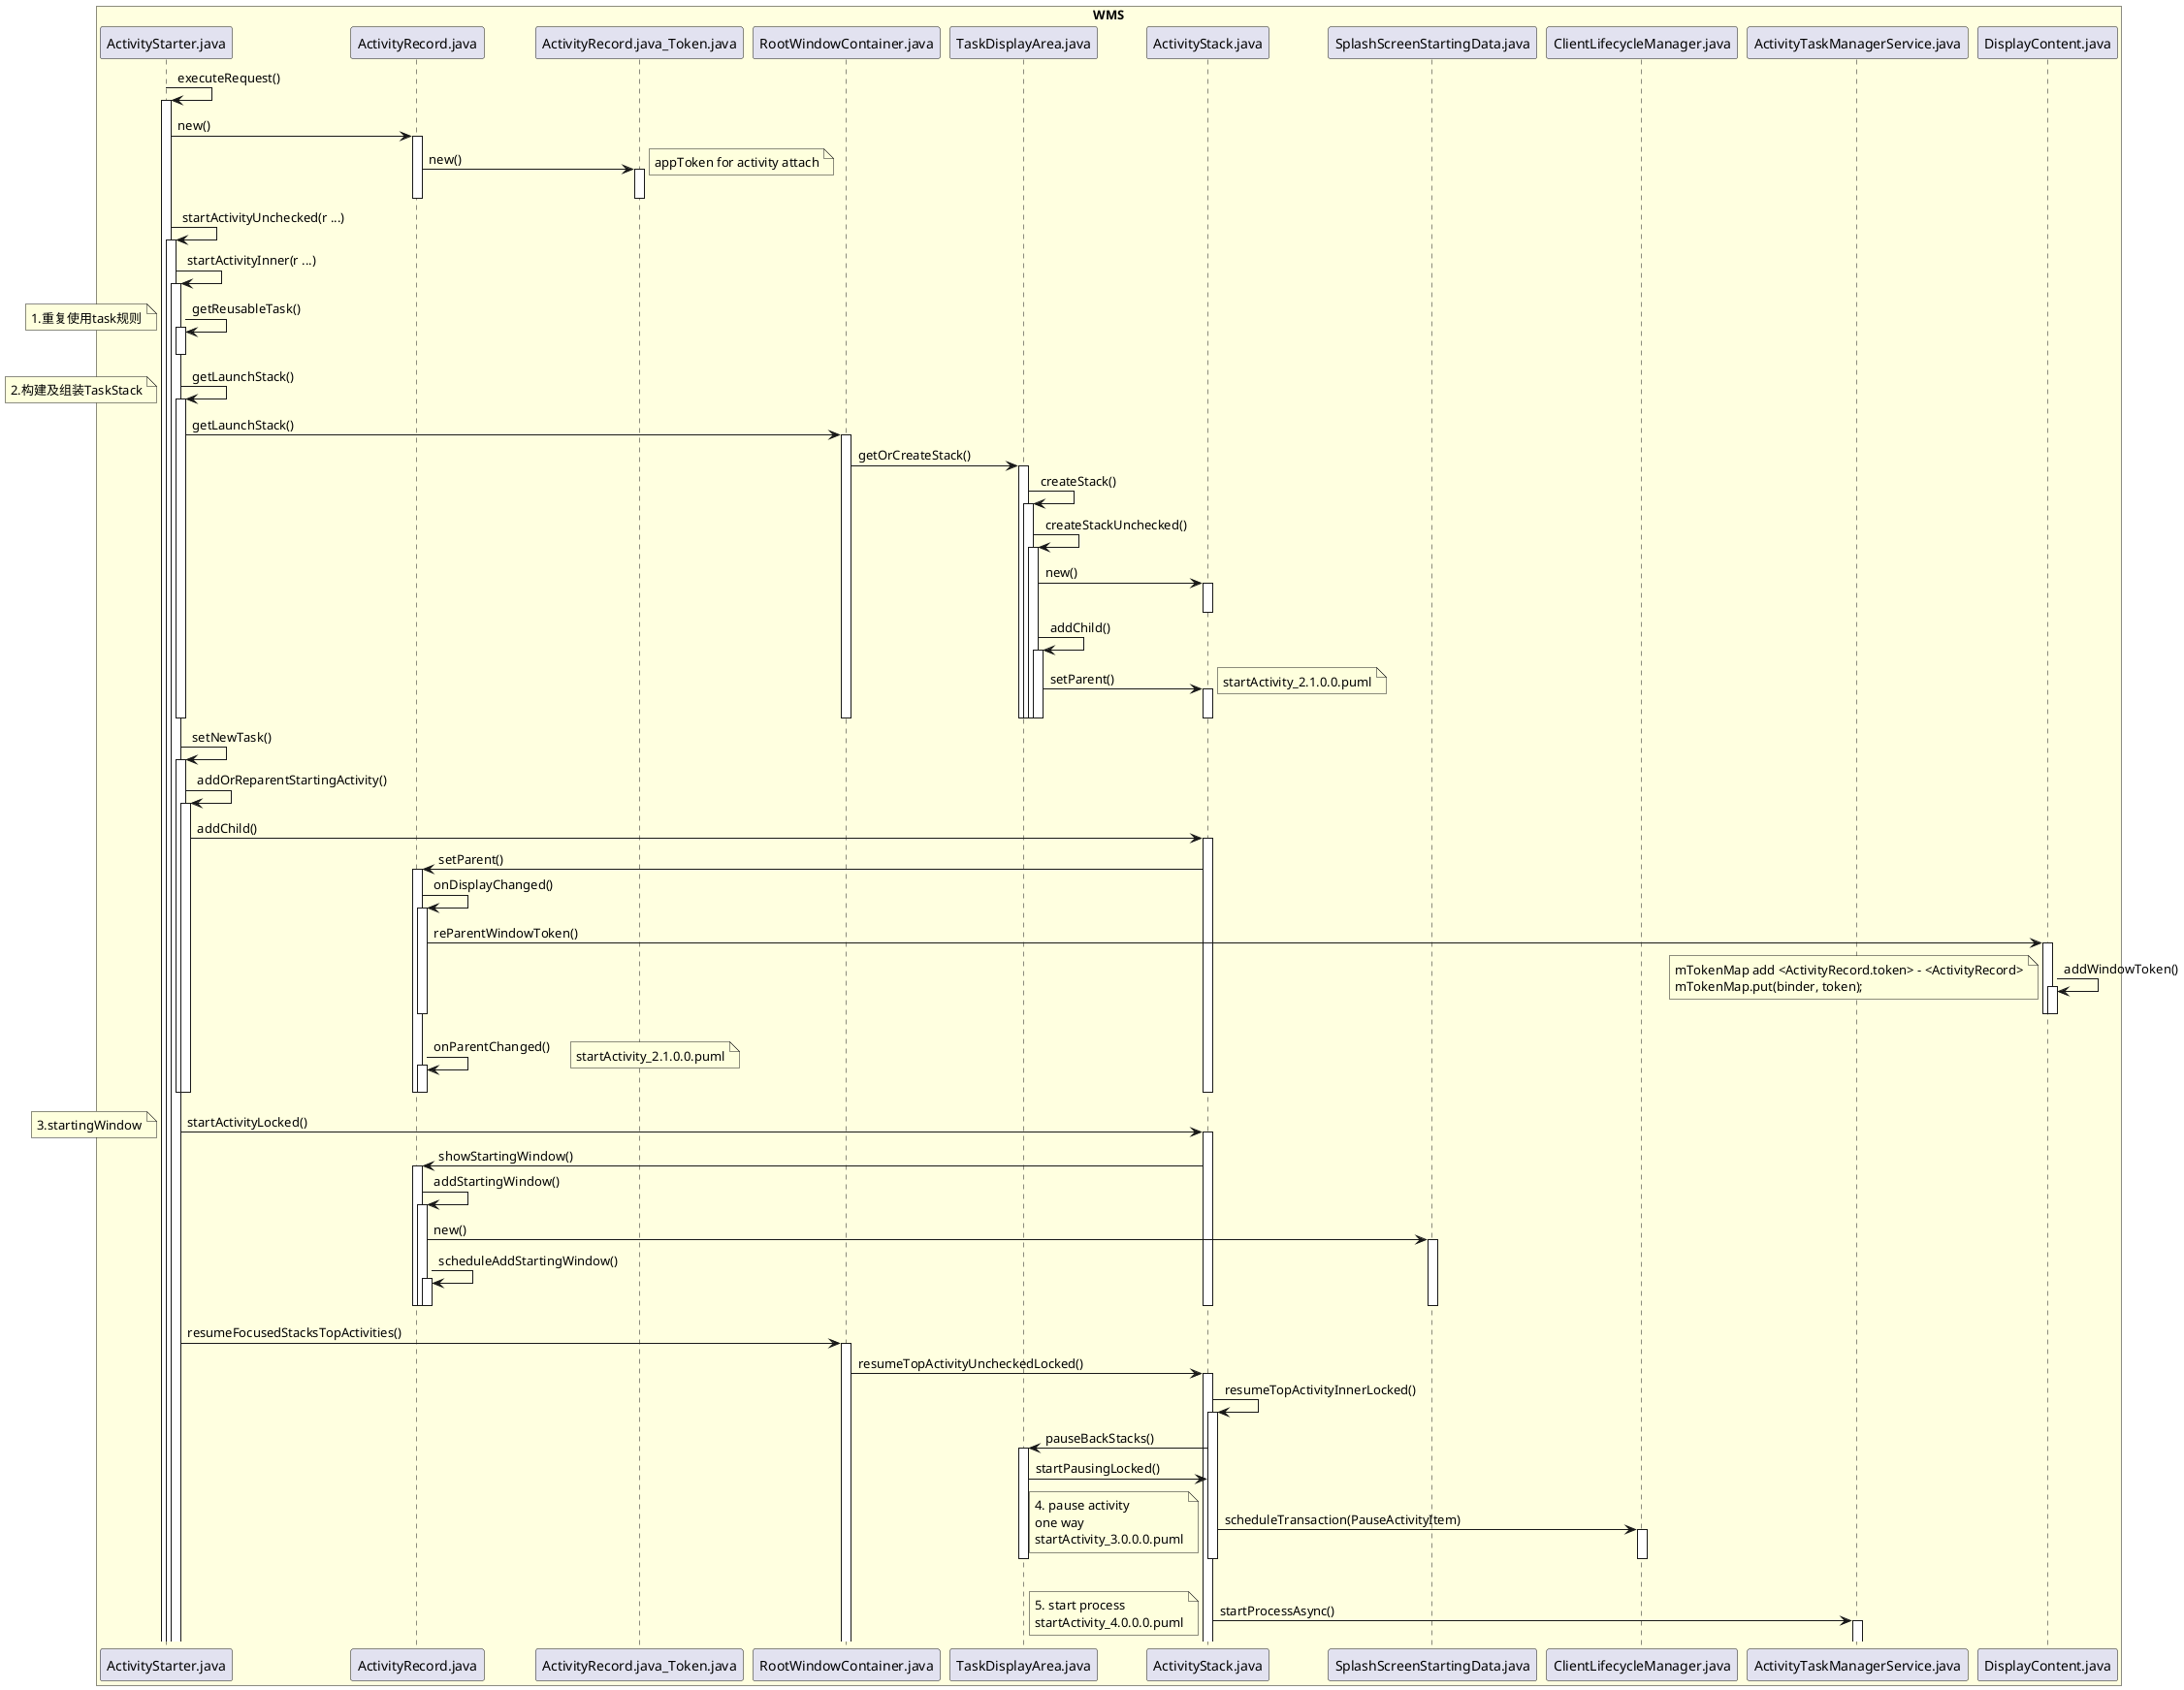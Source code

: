 @startuml

box "WMS"  #LightYellow
participant ActivityStarter.java
participant ActivityRecord.java
participant ActivityRecord.java_Token.java
participant RootWindowContainer.java
participant TaskDisplayArea.java
participant ActivityStack.java
participant SplashScreenStartingData.java
participant ClientLifecycleManager.java
participant ActivityTaskManagerService.java
participant DisplayContent.java

end box

ActivityStarter.java -> ActivityStarter.java: executeRequest()
activate ActivityStarter.java

ActivityStarter.java -> ActivityRecord.java:new()
activate ActivityRecord.java
ActivityRecord.java -> ActivityRecord.java_Token.java:new()
activate ActivityRecord.java_Token.java
deactivate ActivityRecord.java_Token.java
note right: appToken for activity attach
deactivate ActivityRecord.java

ActivityStarter.java -> ActivityStarter.java: startActivityUnchecked(r ...)
activate ActivityStarter.java
ActivityStarter.java -> ActivityStarter.java: startActivityInner(r ...)
activate ActivityStarter.java
ActivityStarter.java -> ActivityStarter.java: getReusableTask()
activate ActivityStarter.java
deactivate ActivityStarter.java
note left:1.重复使用task规则

ActivityStarter.java -> ActivityStarter.java: getLaunchStack()
activate ActivityStarter.java
note left:2.构建及组装TaskStack

ActivityStarter.java -> RootWindowContainer.java: getLaunchStack()
activate RootWindowContainer.java

RootWindowContainer.java -> TaskDisplayArea.java: getOrCreateStack()
activate TaskDisplayArea.java
TaskDisplayArea.java -> TaskDisplayArea.java: createStack()
activate TaskDisplayArea.java
TaskDisplayArea.java -> TaskDisplayArea.java: createStackUnchecked()
activate TaskDisplayArea.java
TaskDisplayArea.java -> ActivityStack.java: new()
activate ActivityStack.java
deactivate ActivityStack.java
TaskDisplayArea.java -> TaskDisplayArea.java: addChild()
activate TaskDisplayArea.java

TaskDisplayArea.java -> ActivityStack.java: setParent()
activate ActivityStack.java
note right
startActivity_2.1.0.0.puml
end note
deactivate ActivityStack.java
deactivate TaskDisplayArea.java
deactivate TaskDisplayArea.java
deactivate TaskDisplayArea.java
deactivate TaskDisplayArea.java
deactivate RootWindowContainer.java
deactivate ActivityStarter.java

ActivityStarter.java -> ActivityStarter.java: setNewTask()
activate ActivityStarter.java
ActivityStarter.java -> ActivityStarter.java: addOrReparentStartingActivity()
activate ActivityStarter.java

ActivityStarter.java -> ActivityStack.java: addChild()
activate ActivityStack.java

ActivityStack.java -> ActivityRecord.java: setParent()
activate ActivityRecord.java
ActivityRecord.java -> ActivityRecord.java: onDisplayChanged()
activate ActivityRecord.java
ActivityRecord.java -> DisplayContent.java: reParentWindowToken()
activate DisplayContent.java
DisplayContent.java -> DisplayContent.java: addWindowToken()
activate DisplayContent.java
deactivate DisplayContent.java
deactivate DisplayContent.java
note left
mTokenMap add <ActivityRecord.token> - <ActivityRecord>
mTokenMap.put(binder, token);
end note
deactivate ActivityRecord.java
ActivityRecord.java -> ActivityRecord.java: onParentChanged()
activate ActivityRecord.java
note right
startActivity_2.1.0.0.puml
end note


deactivate ActivityRecord.java
deactivate ActivityRecord.java
deactivate ActivityStack.java
deactivate ActivityStarter.java
deactivate ActivityStarter.java

ActivityStarter.java -> ActivityStack.java: startActivityLocked()
activate ActivityStack.java
note left: 3.startingWindow
ActivityStack.java -> ActivityRecord.java: showStartingWindow()
activate ActivityRecord.java

ActivityRecord.java -> ActivityRecord.java: addStartingWindow()
activate ActivityRecord.java

ActivityRecord.java -> SplashScreenStartingData.java: new()
activate SplashScreenStartingData.java

ActivityRecord.java -> ActivityRecord.java: scheduleAddStartingWindow()
activate ActivityRecord.java
deactivate ActivityRecord.java
deactivate ActivityRecord.java
deactivate ActivityRecord.java
deactivate ActivityStack.java
deactivate SplashScreenStartingData.java

ActivityStarter.java -> RootWindowContainer.java: resumeFocusedStacksTopActivities()
activate RootWindowContainer.java
RootWindowContainer.java -> ActivityStack.java: resumeTopActivityUncheckedLocked()
activate ActivityStack.java
ActivityStack.java -> ActivityStack.java: resumeTopActivityInnerLocked()
activate ActivityStack.java
ActivityStack.java -> TaskDisplayArea.java: pauseBackStacks()
activate TaskDisplayArea.java
TaskDisplayArea.java -> ActivityStack.java: startPausingLocked()
ActivityStack.java -> ClientLifecycleManager.java: scheduleTransaction(PauseActivityItem)
note left
 4. pause activity
 one way
 startActivity_3.0.0.0.puml
end note

activate ClientLifecycleManager.java
deactivate ClientLifecycleManager.java
deactivate ActivityStack.java
deactivate TaskDisplayArea.java
ActivityStack.java -> ActivityTaskManagerService.java: startProcessAsync()
activate ActivityTaskManagerService.java
note left
5. start process
startActivity_4.0.0.0.puml
end note

@enduml